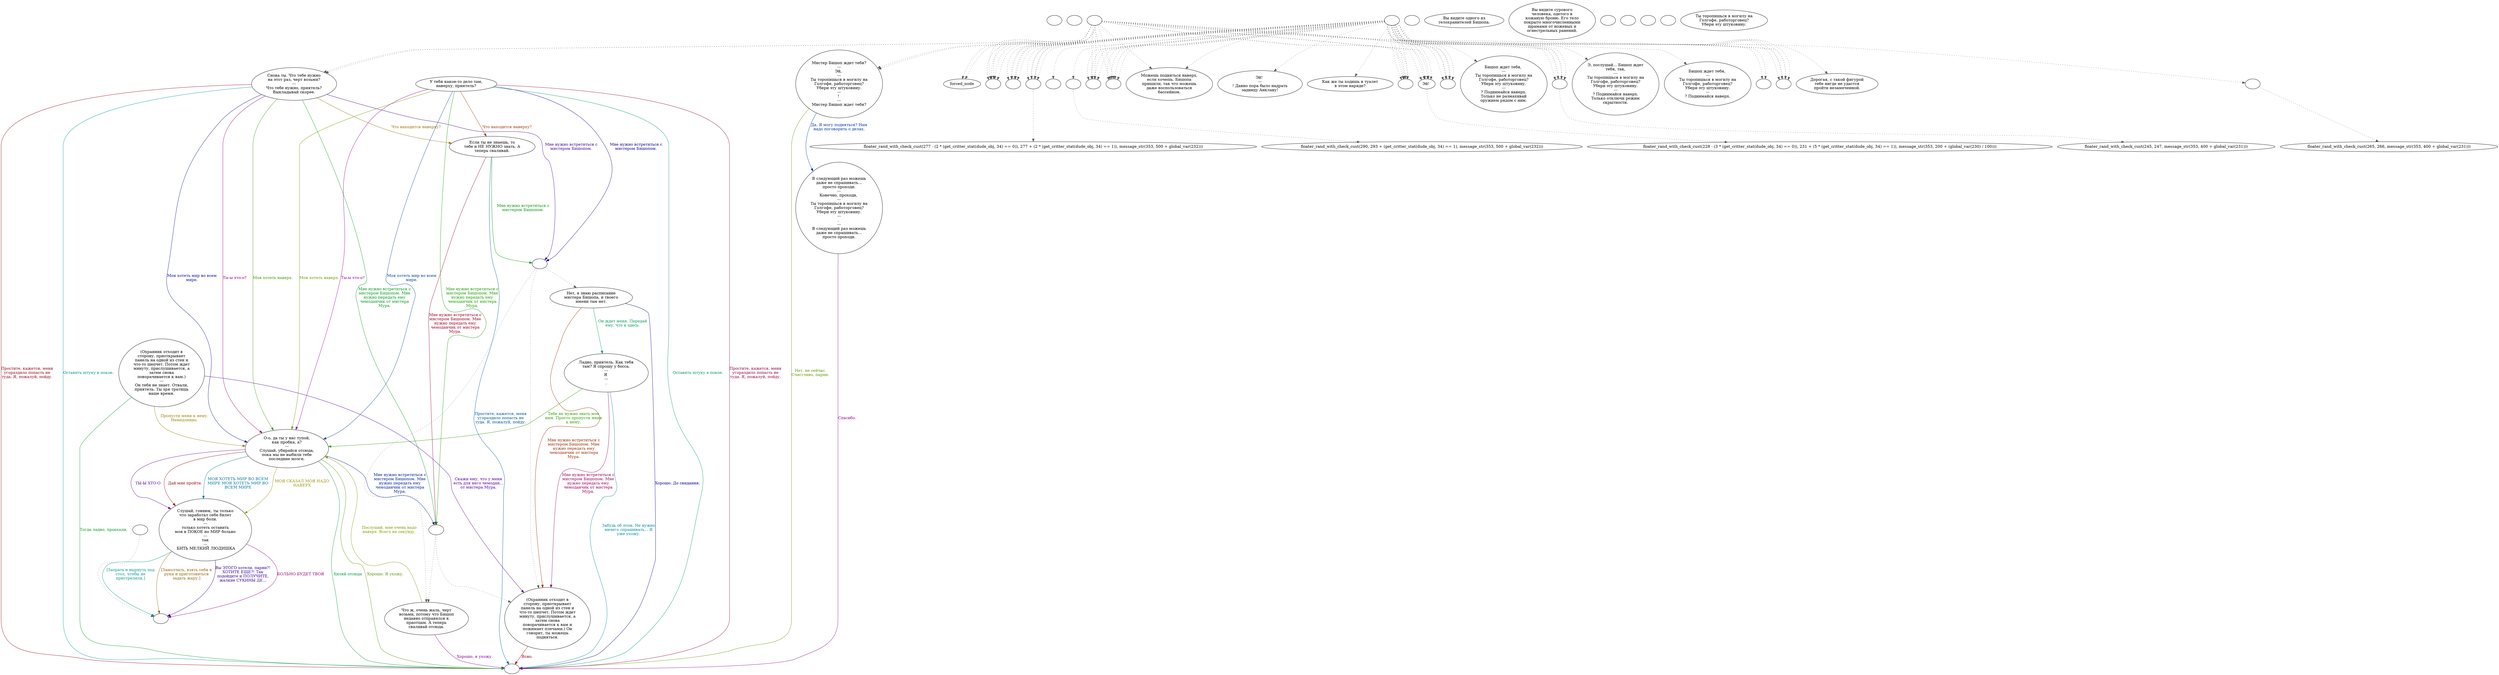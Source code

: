 digraph ncBisGrd {
  "start" [style=filled       fillcolor="#FFFFFF"       color="#000000"]
  "start" [label=""]
  "critter_p_proc" [style=filled       fillcolor="#FFFFFF"       color="#000000"]
  "critter_p_proc" [label=""]
  "pickup_p_proc" [style=filled       fillcolor="#FFFFFF"       color="#000000"]
  "pickup_p_proc" -> "Node998" [style=dotted color="#555555"]
  "pickup_p_proc" [label=""]
  "talk_p_proc" [style=filled       fillcolor="#FFFFFF"       color="#000000"]
  "talk_p_proc" -> "forced_node" [style=dotted color="#555555"]
  "talk_p_proc" -> "forced_node" [style=dotted color="#555555"]
  "talk_p_proc" -> "Node006" [style=dotted color="#555555"]
  "talk_p_proc" -> "Node006" [style=dotted color="#555555"]
  "talk_p_proc" -> "Node008" [style=dotted color="#555555"]
  "talk_p_proc" -> "Node011" [style=dotted color="#555555"]
  "talk_p_proc" -> "Node016" [style=dotted color="#555555"]
  "talk_p_proc" -> "Node018" [style=dotted color="#555555"]
  "talk_p_proc" -> "Node008" [style=dotted color="#555555"]
  "talk_p_proc" -> "Node011" [style=dotted color="#555555"]
  "talk_p_proc" -> "Node016" [style=dotted color="#555555"]
  "talk_p_proc" -> "Node018" [style=dotted color="#555555"]
  "talk_p_proc" -> "Node017" [style=dotted color="#555555"]
  "talk_p_proc" -> "Node019" [style=dotted color="#555555"]
  "talk_p_proc" -> "Node017" [style=dotted color="#555555"]
  "talk_p_proc" -> "Node019" [style=dotted color="#555555"]
  "talk_p_proc" -> "Node020" [style=dotted color="#555555"]
  "talk_p_proc" -> "Node020" [style=dotted color="#555555"]
  "talk_p_proc" -> "Node021" [style=dotted color="#555555"]
  "talk_p_proc" -> "Node021" [style=dotted color="#555555"]
  "talk_p_proc" -> "Node022" [style=dotted color="#555555"]
  "talk_p_proc" -> "Node022" [style=dotted color="#555555"]
  "talk_p_proc" -> "Node024" [style=dotted color="#555555"]
  "talk_p_proc" -> "Node035" [style=dotted color="#555555"]
  "talk_p_proc" -> "Node035" [style=dotted color="#555555"]
  "talk_p_proc" -> "Node025" [style=dotted color="#555555"]
  "talk_p_proc" -> "Node025" [style=dotted color="#555555"]
  "talk_p_proc" [label=""]
  "destroy_p_proc" [style=filled       fillcolor="#FFFFFF"       color="#000000"]
  "destroy_p_proc" [label=""]
  "look_at_p_proc" [style=filled       fillcolor="#FFFFFF"       color="#000000"]
  "look_at_p_proc" [label="Вы видите одного из\nтелохранителей Бишопа."]
  "description_p_proc" [style=filled       fillcolor="#FFFFFF"       color="#000000"]
  "description_p_proc" [label="Вы видите сурового\nчеловека, одетого в\nкожаную броню. Его тело\nпокрыто многочисленными\nшрамами от ножевых и\nогнестрельных ранений."]
  "use_skill_on_p_proc" [style=filled       fillcolor="#FFFFFF"       color="#000000"]
  "use_skill_on_p_proc" [label=""]
  "damage_p_proc" [style=filled       fillcolor="#FFFFFF"       color="#000000"]
  "damage_p_proc" [label=""]
  "map_enter_p_proc" [style=filled       fillcolor="#FFFFFF"       color="#000000"]
  "map_enter_p_proc" [label=""]
  "map_update_p_proc" [style=filled       fillcolor="#FFFFFF"       color="#000000"]
  "map_update_p_proc" [label=""]
  "timed_event_p_proc" [style=filled       fillcolor="#FFFFFF"       color="#000000"]
  "timed_event_p_proc" -> "Node006" [style=dotted color="#555555"]
  "timed_event_p_proc" -> "Node006" [style=dotted color="#555555"]
  "timed_event_p_proc" -> "Node008" [style=dotted color="#555555"]
  "timed_event_p_proc" -> "Node011" [style=dotted color="#555555"]
  "timed_event_p_proc" -> "Node016" [style=dotted color="#555555"]
  "timed_event_p_proc" -> "Node018" [style=dotted color="#555555"]
  "timed_event_p_proc" -> "Node008" [style=dotted color="#555555"]
  "timed_event_p_proc" -> "Node011" [style=dotted color="#555555"]
  "timed_event_p_proc" -> "Node016" [style=dotted color="#555555"]
  "timed_event_p_proc" -> "Node018" [style=dotted color="#555555"]
  "timed_event_p_proc" -> "Node017" [style=dotted color="#555555"]
  "timed_event_p_proc" -> "Node019" [style=dotted color="#555555"]
  "timed_event_p_proc" -> "Node017" [style=dotted color="#555555"]
  "timed_event_p_proc" -> "Node019" [style=dotted color="#555555"]
  "timed_event_p_proc" -> "Node020" [style=dotted color="#555555"]
  "timed_event_p_proc" -> "Node020" [style=dotted color="#555555"]
  "timed_event_p_proc" -> "Node021" [style=dotted color="#555555"]
  "timed_event_p_proc" -> "Node021" [style=dotted color="#555555"]
  "timed_event_p_proc" -> "Node022" [style=dotted color="#555555"]
  "timed_event_p_proc" -> "Node022" [style=dotted color="#555555"]
  "timed_event_p_proc" -> "Node006" [style=dotted color="#555555"]
  "timed_event_p_proc" -> "Node006" [style=dotted color="#555555"]
  "timed_event_p_proc" -> "Node008" [style=dotted color="#555555"]
  "timed_event_p_proc" -> "Node011" [style=dotted color="#555555"]
  "timed_event_p_proc" -> "Node016" [style=dotted color="#555555"]
  "timed_event_p_proc" -> "Node018" [style=dotted color="#555555"]
  "timed_event_p_proc" -> "Node008" [style=dotted color="#555555"]
  "timed_event_p_proc" -> "Node011" [style=dotted color="#555555"]
  "timed_event_p_proc" -> "Node016" [style=dotted color="#555555"]
  "timed_event_p_proc" -> "Node018" [style=dotted color="#555555"]
  "timed_event_p_proc" -> "Node017" [style=dotted color="#555555"]
  "timed_event_p_proc" -> "Node019" [style=dotted color="#555555"]
  "timed_event_p_proc" -> "Node017" [style=dotted color="#555555"]
  "timed_event_p_proc" -> "Node019" [style=dotted color="#555555"]
  "timed_event_p_proc" -> "Node020" [style=dotted color="#555555"]
  "timed_event_p_proc" -> "Node020" [style=dotted color="#555555"]
  "timed_event_p_proc" -> "Node021" [style=dotted color="#555555"]
  "timed_event_p_proc" -> "Node021" [style=dotted color="#555555"]
  "timed_event_p_proc" -> "Node022" [style=dotted color="#555555"]
  "timed_event_p_proc" -> "Node022" [style=dotted color="#555555"]
  "timed_event_p_proc" -> "Node001" [style=dotted color="#555555"]
  "timed_event_p_proc" -> "Node002" [style=dotted color="#555555"]
  "timed_event_p_proc" -> "Node024" [style=dotted color="#555555"]
  "timed_event_p_proc" -> "Node003" [style=dotted color="#555555"]
  "timed_event_p_proc" -> "Node004" [style=dotted color="#555555"]
  "timed_event_p_proc" -> "Node005" [style=dotted color="#555555"]
  "timed_event_p_proc" -> "Node009" [style=dotted color="#555555"]
  "timed_event_p_proc" -> "Node010" [style=dotted color="#555555"]
  "timed_event_p_proc" -> "Node009" [style=dotted color="#555555"]
  "timed_event_p_proc" -> "Node013" [style=dotted color="#555555"]
  "timed_event_p_proc" -> "Node014" [style=dotted color="#555555"]
  "timed_event_p_proc" -> "Node023" [style=dotted color="#555555"]
  "timed_event_p_proc" [label=""]
  "Node998" [style=filled       fillcolor="#FFFFFF"       color="#000000"]
  "Node998" [label=""]
  "Node999" [style=filled       fillcolor="#FFFFFF"       color="#000000"]
  "Node999" [label=""]
  "Node001" [style=filled       fillcolor="#FFFFFF"       color="#000000"]
  "Node001" [label="Эй! \n---\n! Давно пора было надрать\nзадницу Анклаву!"]
  "Node002" [style=filled       fillcolor="#FFFFFF"       color="#000000"]
  "Node002" [label="Как же ты ходишь в туалет\nв этом наряде?"]
  "Node003" [style=filled       fillcolor="#FFFFFF"       color="#000000"]
  "Node003" [label="Бишоп ждет тебя, \n---\nТы торопишься в могилу на\nГолгофе, работорговец?\nУбери эту штуковину.\n---\n? Поднимайся наверх.\nТолько не размахивай\nоружием рядом с ним."]
  "Node004" [style=filled       fillcolor="#FFFFFF"       color="#000000"]
  "Node004" [label="Э, послушай... Бишоп ждет\nтебя, так,\n---\nТы торопишься в могилу на\nГолгофе, работорговец?\nУбери эту штуковину.\n---\n? Поднимайся наверх.\nТолько отключи режим\nскрытности."]
  "Node005" [style=filled       fillcolor="#FFFFFF"       color="#000000"]
  "Node005" [label="Бишоп ждет тебя, \n---\nТы торопишься в могилу на\nГолгофе, работорговец?\nУбери эту штуковину.\n---\n? Поднимайся наверх."]
  "Node006" [style=filled       fillcolor="#FFFFFF"       color="#000000"]
  "Node006" -> "floater_rand_with_check_cust(228 - (3 * (get_critter_stat(dude_obj, 34) == 0)), 231 + (5 * (get_critter_stat(dude_obj, 34) == 1)), message_str(353, 200 + (global_var(230) / 100)))" [style=dotted color="#555555"]
  "Node006" [label="Эй! "]
  "Node008" [style=filled       fillcolor="#FFFFFF"       color="#000000"]
  "Node008" -> "floater_rand_with_check_cust(245, 247, message_str(353, 400 + global_var(231)))" [style=dotted color="#555555"]
  "Node008" [label=""]
  "Node009" [style=filled       fillcolor="#FFFFFF"       color="#000000"]
  "Node009" [label=""]
  "Node010" [style=filled       fillcolor="#FFFFFF"       color="#000000"]
  "Node010" -> "floater_rand_with_check_cust(265, 266, message_str(353, 400 + global_var(231)))" [style=dotted color="#555555"]
  "Node010" [label=""]
  "Node011" [style=filled       fillcolor="#FFFFFF"       color="#000000"]
  "Node011" -> "floater_rand_with_check_cust(277 - (2 * (get_critter_stat(dude_obj, 34) == 0)), 277 + (2 * (get_critter_stat(dude_obj, 34) == 1)), message_str(353, 500 + global_var(232)))" [style=dotted color="#555555"]
  "Node011" [label=""]
  "Node013" [style=filled       fillcolor="#FFFFFF"       color="#000000"]
  "Node013" [label="Дорогая, с такой фигурой\nтебе нигде не удастся\nпройти незамеченной."]
  "Node014" [style=filled       fillcolor="#FFFFFF"       color="#000000"]
  "Node014" -> "floater_rand_with_check_cust(290, 293 + (get_critter_stat(dude_obj, 34) == 1), message_str(353, 500 + global_var(232)))" [style=dotted color="#555555"]
  "Node014" [label=""]
  "Node016" [style=filled       fillcolor="#FFFFFF"       color="#000000"]
  "Node016" [label=""]
  "Node017" [style=filled       fillcolor="#FFFFFF"       color="#000000"]
  "Node017" [label=""]
  "Node018" [style=filled       fillcolor="#FFFFFF"       color="#000000"]
  "Node018" [label=""]
  "Node019" [style=filled       fillcolor="#FFFFFF"       color="#000000"]
  "Node019" [label=""]
  "Node020" [style=filled       fillcolor="#FFFFFF"       color="#000000"]
  "Node020" [label=""]
  "Node021" [style=filled       fillcolor="#FFFFFF"       color="#000000"]
  "Node021" [label=""]
  "Node022" [style=filled       fillcolor="#FFFFFF"       color="#000000"]
  "Node022" [label=""]
  "Node023" [style=filled       fillcolor="#FFFFFF"       color="#000000"]
  "Node023" [label=""]
  "Node024" [style=filled       fillcolor="#FFFFFF"       color="#000000"]
  "Node024" [label="Можешь подняться наверх,\nесли хочешь. Бишопа\nпришили, так что можешь\nдаже воспользоваться\nбассейном."]
  "Node025" [style=filled       fillcolor="#FFFFFF"       color="#000000"]
  "Node025" [label="Снова ты. Что тебе нужно\nна этот раз, черт возьми?\n---\nЧто тебе нужно, приятель?\nВыкладывай скорее."]
  "Node025" -> "Node027" [label="Моя хотеть мир во всем\nмире." color="#000E99" fontcolor="#000E99"]
  "Node025" -> "Node027" [label="Моя хотеть наверх." color="#3A9900" fontcolor="#3A9900"]
  "Node025" -> "Node027" [label="Ты-ы хто-о?" color="#990067" fontcolor="#990067"]
  "Node025" -> "Node999" [label="Оставить штуку в покое." color="#009499" fontcolor="#009499"]
  "Node025" -> "Node029" [label="Что находится наверху?" color="#997200" fontcolor="#997200"]
  "Node025" -> "Node990" [label="Мне нужно встретиться с\nмистером Бишопом." color="#450099" fontcolor="#450099"]
  "Node025" -> "Node989" [label="Мне нужно встретиться с\nмистером Бишопом. Мне\nнужно передать ему\nчемоданчик от мистера\nМура." color="#009918" fontcolor="#009918"]
  "Node025" -> "Node999" [label="Простите, кажется, меня\nугораздило попасть не\nтуда. Я, пожалуй, пойду." color="#990014" fontcolor="#990014"]
  "Node026" [style=filled       fillcolor="#FFFFFF"       color="#000000"]
  "Node026" [label="У тебя какое-то дело там,\nнаверху, приятель?"]
  "Node026" -> "Node027" [label="Моя хотеть мир во всем\nмире." color="#004199" fontcolor="#004199"]
  "Node026" -> "Node027" [label="Моя хотеть наверх." color="#6E9900" fontcolor="#6E9900"]
  "Node026" -> "Node027" [label="Ты-ы хто-о?" color="#980099" fontcolor="#980099"]
  "Node026" -> "Node999" [label="Оставить штуку в покое." color="#00996B" fontcolor="#00996B"]
  "Node026" -> "Node029" [label="Что находится наверху?" color="#993F00" fontcolor="#993F00"]
  "Node026" -> "Node990" [label="Мне нужно встретиться с\nмистером Бишопом." color="#120099" fontcolor="#120099"]
  "Node026" -> "Node989" [label="Мне нужно встретиться с\nмистером Бишопом. Мне\nнужно передать ему\nчемоданчик от мистера\nМура." color="#1B9900" fontcolor="#1B9900"]
  "Node026" -> "Node999" [label="Простите, кажется, меня\nугораздило попасть не\nтуда. Я, пожалуй, пойду." color="#990047" fontcolor="#990047"]
  "Node027" [style=filled       fillcolor="#FFFFFF"       color="#000000"]
  "Node027" [label="О-о, да ты у нас тупой,\nкак пробка, а?\n---\nСлушай, убирайся отсюда,\nпока мы не выбили тебе\nпоследние мозги."]
  "Node027" -> "Node028" [label="МОЯ ХОТЕТЬ МИР ВО ВСЕМ\nМИРЕ МОЯ ХОТЕТЬ МИР ВО\nВСЕМ МИРЕ" color="#007499" fontcolor="#007499"]
  "Node027" -> "Node028" [label="МОЯ СКАЗАЛ МОЯ НАДО\nНАВЕРХ" color="#999100" fontcolor="#999100"]
  "Node027" -> "Node028" [label="ТЫ-Ы ХТО-О" color="#650099" fontcolor="#650099"]
  "Node027" -> "Node999" [label="Хиляй отсюда" color="#009938" fontcolor="#009938"]
  "Node027" -> "Node028" [label="Дай мне пройти." color="#990B00" fontcolor="#990B00"]
  "Node027" -> "Node989" [label="Мне нужно встретиться с\nмистером Бишопом. Мне\nнужно передать ему\nчемоданчик от мистера\nМура." color="#002199" fontcolor="#002199"]
  "Node027" -> "Node999" [label="Хорошо. Я ухожу." color="#4E9900" fontcolor="#4E9900"]
  "Node028" [style=filled       fillcolor="#FFFFFF"       color="#000000"]
  "Node028" [label="Слушай, говнюк, ты только\nчто заработал себе билет\nв мир боли.\n---\nтолько хотеть оставить\nмоя в ПОКОЕ но МИР больно\n---\n так \n---\n БИТЬ МЕЛКИЙ ЛЮДИШКА"]
  "Node028" -> "Node998" [label="БОЛЬНО БУДЕТ ТВОЯ" color="#99007B" fontcolor="#99007B"]
  "Node028" -> "Node998" [label="[Заорать и нырнуть под\nстол, чтобы не\nпристрелили.]" color="#00998B" fontcolor="#00998B"]
  "Node028" -> "Node998" [label="[Замолчать, взять себя в\nруки и приготовиться\nзадать жару.]" color="#995E00" fontcolor="#995E00"]
  "Node028" -> "Node998" [label="Вы ЭТОГО хотели, парни?!\nХОТИТЕ ЕЩЕ?! Так\nподойдите и ПОЛУЧИТЕ,\nжалкие СУКИНЫ ДЕ..." color="#310099" fontcolor="#310099"]
  "Node029" [style=filled       fillcolor="#FFFFFF"       color="#000000"]
  "Node029" [label="Если ты не знаешь, то\nтебе и НЕ НУЖНО знать. А\nтеперь сваливай."]
  "Node029" -> "Node990" [label="Мне нужно встретиться с\nмистером Бишопом." color="#009905" fontcolor="#009905"]
  "Node029" -> "Node989" [label="Мне нужно встретиться с\nмистером Бишопом. Мне\nнужно передать ему\nчемоданчик от мистера\nМура." color="#990028" fontcolor="#990028"]
  "Node029" -> "Node999" [label="Простите, кажется, меня\nугораздило попасть не\nтуда. Я, пожалуй, пойду." color="#005499" fontcolor="#005499"]
  "Node030" [style=filled       fillcolor="#FFFFFF"       color="#000000"]
  "Node030" [label="Что ж, очень жаль, черт\nвозьми, потому что Бишоп\nнедавно отправился к\nпраотцам. А теперь\nсваливай отсюда."]
  "Node030" -> "Node027" [label="Послушай, мне очень надо\nнаверх. Всего на секунду." color="#819900" fontcolor="#819900"]
  "Node030" -> "Node999" [label="Хорошо, я ухожу." color="#840099" fontcolor="#840099"]
  "Node031" [style=filled       fillcolor="#FFFFFF"       color="#000000"]
  "Node031" [label="Нет, я знаю расписание\nмистера Бишопа, и твоего\nимени там нет."]
  "Node031" -> "Node032" [label="Он ждет меня. Передай\nему, что я здесь." color="#009958" fontcolor="#009958"]
  "Node031" -> "Node034" [label="Мне нужно встретиться с\nмистером Бишопом. Мне\nнужно передать ему\nчемоданчик от мистера\nМура." color="#992B00" fontcolor="#992B00"]
  "Node031" -> "Node999" [label="Хорошо. До свидания." color="#000299" fontcolor="#000299"]
  "Node032" [style=filled       fillcolor="#FFFFFF"       color="#000000"]
  "Node032" [label="Ладно, приятель. Как тебя\nтам? Я спрошу у босса.\n---\nЯ \n---\n."]
  "Node032" -> "Node027" [label="Тебе не нужно знать мое\nимя. Просто пропусти меня\nк нему." color="#2E9900" fontcolor="#2E9900"]
  "Node032" -> "Node034" [label="Мне нужно встретиться с\nмистером Бишопом. Мне\nнужно передать ему\nчемоданчик от мистера\nМура." color="#99005B" fontcolor="#99005B"]
  "Node032" -> "Node999" [label="Забудь об этом. Не нужно\nничего спрашивать... Я\nуже ухожу." color="#008899" fontcolor="#008899"]
  "Node033" [style=filled       fillcolor="#FFFFFF"       color="#000000"]
  "Node033" [label="(Охранник отходит в\nсторону, приоткрывает\nпанель на одной из стен и\nчто-то шепчет. Потом ждет\nминуту, прислушивается, а\nзатем снова\nповорачивается к вам.)\n---\nОн тебя не знает. Отвали,\nприятель. Ты зря тратишь\nнаше время."]
  "Node033" -> "Node027" [label="Пропусти меня к нему.\nНемедленно." color="#997E00" fontcolor="#997E00"]
  "Node033" -> "Node034" [label="Скажи ему, что у меня\nесть для него чемодан...\nот мистера Мура." color="#510099" fontcolor="#510099"]
  "Node033" -> "Node999" [label="Тогда ладно, проехали." color="#009924" fontcolor="#009924"]
  "Node034" [style=filled       fillcolor="#FFFFFF"       color="#000000"]
  "Node034" [label="(Охранник отходит в\nсторону, приоткрывает\nпанель на одной из стен и\nчто-то шепчет. Потом ждет\nминуту, прислушивается, а\nзатем снова\nповорачивается к вам и\nпожимает плечами.) Он\nговорит, ты можешь\nподняться."]
  "Node034" -> "Node999" [label="Ясно." color="#990008" fontcolor="#990008"]
  "Node035" [style=filled       fillcolor="#FFFFFF"       color="#000000"]
  "Node035" [label="Мистер Бишоп ждет тебя?\n---\nЭй, \n---\nТы торопишься в могилу на\nГолгофе, работорговец?\nУбери эту штуковину.\n---\n! \n---\nМистер Бишоп ждет тебя?"]
  "Node035" -> "Node036" [label="Да. Я могу подняться? Нам\nнадо поговорить о делах." color="#003599" fontcolor="#003599"]
  "Node035" -> "Node999" [label="Нет, не сейчас.\nСчастливо, парни." color="#619900" fontcolor="#619900"]
  "Node036" [style=filled       fillcolor="#FFFFFF"       color="#000000"]
  "Node036" [label="В следующий раз можешь\nдаже не спрашивать...\nпросто проходи.\n---\nКонечно, проходи, \n---\nТы торопишься в могилу на\nГолгофе, работорговец?\nУбери эту штуковину.\n---\n. \n---\nВ следующий раз можешь\nдаже не спрашивать...\nпросто проходи."]
  "Node036" -> "Node999" [label="Спасибо." color="#99008E" fontcolor="#99008E"]
  "Node990" [style=filled       fillcolor="#FFFFFF"       color="#000000"]
  "Node990" -> "Node034" [style=dotted color="#555555"]
  "Node990" -> "Node031" [style=dotted color="#555555"]
  "Node990" -> "Node030" [style=dotted color="#555555"]
  "Node990" [label=""]
  "Node989" [style=filled       fillcolor="#FFFFFF"       color="#000000"]
  "Node989" -> "Node034" [style=dotted color="#555555"]
  "Node989" -> "Node030" [style=dotted color="#555555"]
  "Node989" [label=""]
  "floater_rand_with_check_cust" [style=filled       fillcolor="#FFFFFF"       color="#000000"]
  "floater_rand_with_check_cust" [label="Ты торопишься в могилу на\nГолгофе, работорговец?\nУбери эту штуковину."]
}